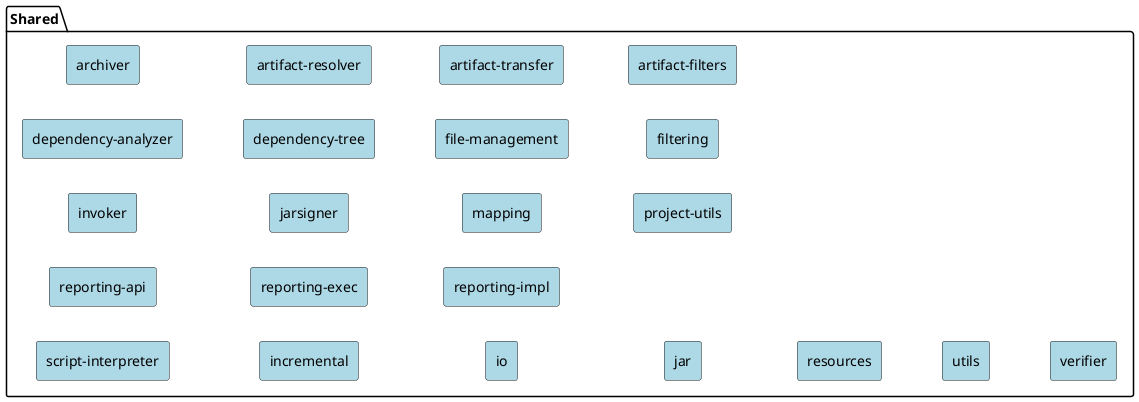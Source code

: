 /'
Licensed to the Apache Software Foundation (ASF) under one
or more contributor license agreements.  See the NOTICE file
distributed with this work for additional information
regarding copyright ownership.  The ASF licenses this file
to you under the Apache License, Version 2.0 (the
"License"); you may not use this file except in compliance
with the License.  You may obtain a copy of the License at

  http://www.apache.org/licenses/LICENSE-2.0

Unless required by applicable law or agreed to in writing,
software distributed under the License is distributed on an
"AS IS" BASIS, WITHOUT WARRANTIES OR CONDITIONS OF ANY
KIND, either express or implied.  See the License for the
specific language governing permissions and limitations
under the License.
'/
@startuml

<style>

    rectangle {
        BackgroundColor LightBlue
    }
}
</style>

package "Shared" {

left to right direction

  rectangle "archiver"
  rectangle "artifact-resolver"
  rectangle "artifact-transfer"
  rectangle "artifact-filters"
  rectangle "dependency-analyzer"
  rectangle "dependency-tree"
  rectangle "file-management"
  rectangle "filtering"
  rectangle "invoker"
  rectangle "jarsigner"
  rectangle "mapping"
  rectangle "project-utils"
  rectangle "reporting-api"
  rectangle "reporting-exec"
  rectangle "reporting-impl"
  rectangle "script-interpreter"
  rectangle "incremental"
  rectangle "io"
  rectangle "jar"
  rectangle "resources"
  rectangle "utils"
  rectangle "verifier"
}

'hidden dependencies to change layout
"archiver" -[hidden]down- "artifact-resolver"
"artifact-resolver" -[hidden]down- "artifact-transfer"
"artifact-transfer" -[hidden]down- "artifact-filters"

"archiver"  -[hidden]left- "dependency-analyzer"
"dependency-analyzer" -[hidden]down- "dependency-tree"
"dependency-tree" -[hidden]down- "file-management"
"file-management" -[hidden]down- "filtering"

"dependency-analyzer" -[hidden]left- "invoker"
"invoker" -[hidden]down- "jarsigner"
"jarsigner" -[hidden]down- "mapping"
"mapping" -[hidden]down- "project-utils"

"invoker" -[hidden]left- "reporting-api"
"reporting-api" -[hidden]down- "reporting-exec"
"reporting-exec" -[hidden]down- "reporting-impl"

"reporting-api" -[hidden]left- "script-interpreter"
"script-interpreter" -[hidden]down- "incremental"
"incremental" -[hidden]down- "io"
"io" -[hidden]down- "jar"
"jar" -[hidden]down- "resources"
"resources" -[hidden]down- "utils"
"utils" -[hidden]down- "verifier"


url of "archiver" is [[https://github.com/apache/maven-archiver]]
url of "artifact-resolver" is [[https://github.com/apache/maven-resolver]]
url of "artifact-transfer" is [[https://github.com/apache/maven-artifact-transfer]]
url of "artifact-filters" is [[https://github.com/apache/maven-common-artifact-filters]]
url of "dependency-analyzer" is [[https://github.com/apache/maven-dependency-analyzer]]
url of "dependency-tree" is [[https://github.com/apache/maven-dependency-tree]]
url of "file-management" is [[https://github.com/apache/maven-file-management]]
url of "filtering" is [[https://github.com/apache/maven-filtering]]
url of "invoker" is [[https://github.com/apache/maven-invoker]]
url of "jarsigner" is [[https://github.com/apache/maven-jarsigner]]
url of "mapping" is [[https://github.com/apache/maven-mapping]]
url of "project-utils" is [[https://github.com/apache/maven-project-utils]]
url of "reporting-api" is [[https://github.com/apache/maven-reporting-api]]
url of "reporting-exec" is [[https://github.com/apache/maven-reporting-exec]]
url of "reporting-impl" is [[https://github.com/apache/maven-reporting-impl]]
url of "script-interpreter" is [[https://github.com/apache/maven-script-interpreter]]
url of "incremental" is [[https://github.com/apache/maven-shared-incremental]]
url of "io" is [[https://github.com/apache/maven-shared-io]]
url of "jar" is [[https://github.com/apache/maven-shared-jar]]
url of "resources" is [[https://github.com/apache/maven-shared-resources]]
url of "utils" is [[https://github.com/apache/maven-shared-utils]]
url of "verifier" is [[https://github.com/apache/maven-verifier]]
@enduml

